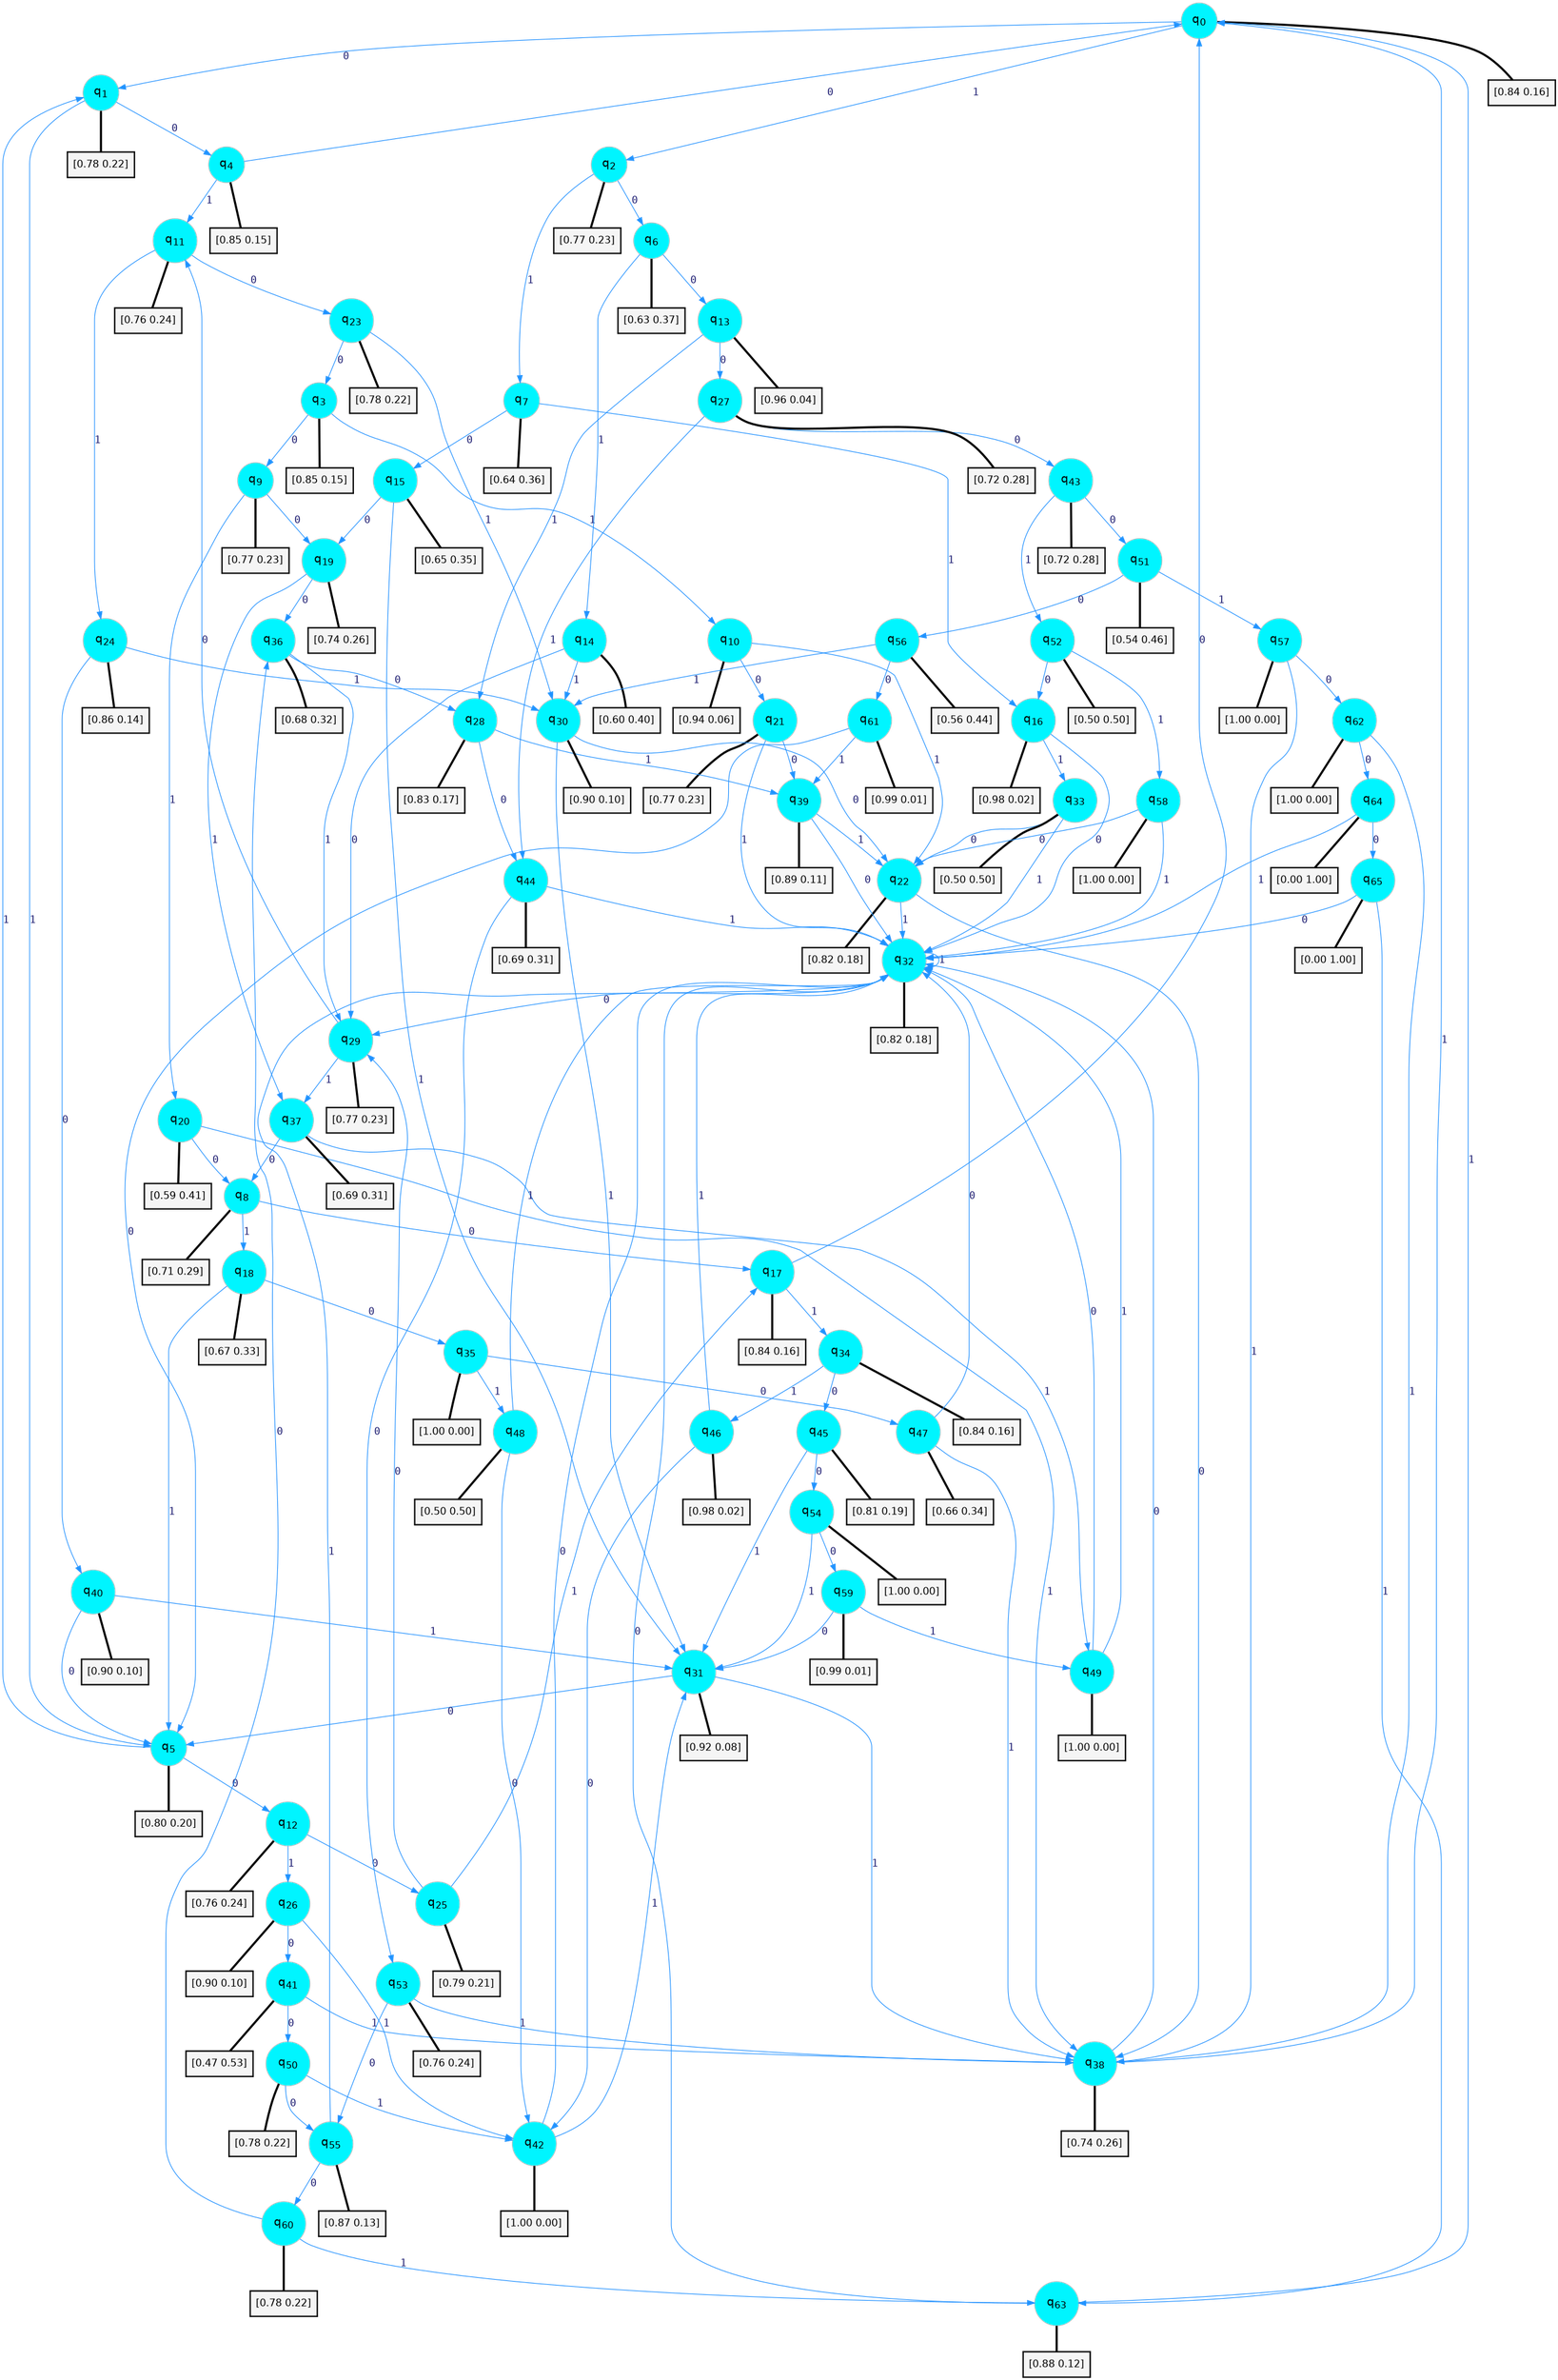 digraph G {
graph [
bgcolor=transparent, dpi=300, rankdir=TD, size="40,25"];
node [
color=gray, fillcolor=turquoise1, fontcolor=black, fontname=Helvetica, fontsize=16, fontweight=bold, shape=circle, style=filled];
edge [
arrowsize=1, color=dodgerblue1, fontcolor=midnightblue, fontname=courier, fontweight=bold, penwidth=1, style=solid, weight=20];
0[label=<q<SUB>0</SUB>>];
1[label=<q<SUB>1</SUB>>];
2[label=<q<SUB>2</SUB>>];
3[label=<q<SUB>3</SUB>>];
4[label=<q<SUB>4</SUB>>];
5[label=<q<SUB>5</SUB>>];
6[label=<q<SUB>6</SUB>>];
7[label=<q<SUB>7</SUB>>];
8[label=<q<SUB>8</SUB>>];
9[label=<q<SUB>9</SUB>>];
10[label=<q<SUB>10</SUB>>];
11[label=<q<SUB>11</SUB>>];
12[label=<q<SUB>12</SUB>>];
13[label=<q<SUB>13</SUB>>];
14[label=<q<SUB>14</SUB>>];
15[label=<q<SUB>15</SUB>>];
16[label=<q<SUB>16</SUB>>];
17[label=<q<SUB>17</SUB>>];
18[label=<q<SUB>18</SUB>>];
19[label=<q<SUB>19</SUB>>];
20[label=<q<SUB>20</SUB>>];
21[label=<q<SUB>21</SUB>>];
22[label=<q<SUB>22</SUB>>];
23[label=<q<SUB>23</SUB>>];
24[label=<q<SUB>24</SUB>>];
25[label=<q<SUB>25</SUB>>];
26[label=<q<SUB>26</SUB>>];
27[label=<q<SUB>27</SUB>>];
28[label=<q<SUB>28</SUB>>];
29[label=<q<SUB>29</SUB>>];
30[label=<q<SUB>30</SUB>>];
31[label=<q<SUB>31</SUB>>];
32[label=<q<SUB>32</SUB>>];
33[label=<q<SUB>33</SUB>>];
34[label=<q<SUB>34</SUB>>];
35[label=<q<SUB>35</SUB>>];
36[label=<q<SUB>36</SUB>>];
37[label=<q<SUB>37</SUB>>];
38[label=<q<SUB>38</SUB>>];
39[label=<q<SUB>39</SUB>>];
40[label=<q<SUB>40</SUB>>];
41[label=<q<SUB>41</SUB>>];
42[label=<q<SUB>42</SUB>>];
43[label=<q<SUB>43</SUB>>];
44[label=<q<SUB>44</SUB>>];
45[label=<q<SUB>45</SUB>>];
46[label=<q<SUB>46</SUB>>];
47[label=<q<SUB>47</SUB>>];
48[label=<q<SUB>48</SUB>>];
49[label=<q<SUB>49</SUB>>];
50[label=<q<SUB>50</SUB>>];
51[label=<q<SUB>51</SUB>>];
52[label=<q<SUB>52</SUB>>];
53[label=<q<SUB>53</SUB>>];
54[label=<q<SUB>54</SUB>>];
55[label=<q<SUB>55</SUB>>];
56[label=<q<SUB>56</SUB>>];
57[label=<q<SUB>57</SUB>>];
58[label=<q<SUB>58</SUB>>];
59[label=<q<SUB>59</SUB>>];
60[label=<q<SUB>60</SUB>>];
61[label=<q<SUB>61</SUB>>];
62[label=<q<SUB>62</SUB>>];
63[label=<q<SUB>63</SUB>>];
64[label=<q<SUB>64</SUB>>];
65[label=<q<SUB>65</SUB>>];
66[label="[0.84 0.16]", shape=box,fontcolor=black, fontname=Helvetica, fontsize=14, penwidth=2, fillcolor=whitesmoke,color=black];
67[label="[0.78 0.22]", shape=box,fontcolor=black, fontname=Helvetica, fontsize=14, penwidth=2, fillcolor=whitesmoke,color=black];
68[label="[0.77 0.23]", shape=box,fontcolor=black, fontname=Helvetica, fontsize=14, penwidth=2, fillcolor=whitesmoke,color=black];
69[label="[0.85 0.15]", shape=box,fontcolor=black, fontname=Helvetica, fontsize=14, penwidth=2, fillcolor=whitesmoke,color=black];
70[label="[0.85 0.15]", shape=box,fontcolor=black, fontname=Helvetica, fontsize=14, penwidth=2, fillcolor=whitesmoke,color=black];
71[label="[0.80 0.20]", shape=box,fontcolor=black, fontname=Helvetica, fontsize=14, penwidth=2, fillcolor=whitesmoke,color=black];
72[label="[0.63 0.37]", shape=box,fontcolor=black, fontname=Helvetica, fontsize=14, penwidth=2, fillcolor=whitesmoke,color=black];
73[label="[0.64 0.36]", shape=box,fontcolor=black, fontname=Helvetica, fontsize=14, penwidth=2, fillcolor=whitesmoke,color=black];
74[label="[0.71 0.29]", shape=box,fontcolor=black, fontname=Helvetica, fontsize=14, penwidth=2, fillcolor=whitesmoke,color=black];
75[label="[0.77 0.23]", shape=box,fontcolor=black, fontname=Helvetica, fontsize=14, penwidth=2, fillcolor=whitesmoke,color=black];
76[label="[0.94 0.06]", shape=box,fontcolor=black, fontname=Helvetica, fontsize=14, penwidth=2, fillcolor=whitesmoke,color=black];
77[label="[0.76 0.24]", shape=box,fontcolor=black, fontname=Helvetica, fontsize=14, penwidth=2, fillcolor=whitesmoke,color=black];
78[label="[0.76 0.24]", shape=box,fontcolor=black, fontname=Helvetica, fontsize=14, penwidth=2, fillcolor=whitesmoke,color=black];
79[label="[0.96 0.04]", shape=box,fontcolor=black, fontname=Helvetica, fontsize=14, penwidth=2, fillcolor=whitesmoke,color=black];
80[label="[0.60 0.40]", shape=box,fontcolor=black, fontname=Helvetica, fontsize=14, penwidth=2, fillcolor=whitesmoke,color=black];
81[label="[0.65 0.35]", shape=box,fontcolor=black, fontname=Helvetica, fontsize=14, penwidth=2, fillcolor=whitesmoke,color=black];
82[label="[0.98 0.02]", shape=box,fontcolor=black, fontname=Helvetica, fontsize=14, penwidth=2, fillcolor=whitesmoke,color=black];
83[label="[0.84 0.16]", shape=box,fontcolor=black, fontname=Helvetica, fontsize=14, penwidth=2, fillcolor=whitesmoke,color=black];
84[label="[0.67 0.33]", shape=box,fontcolor=black, fontname=Helvetica, fontsize=14, penwidth=2, fillcolor=whitesmoke,color=black];
85[label="[0.74 0.26]", shape=box,fontcolor=black, fontname=Helvetica, fontsize=14, penwidth=2, fillcolor=whitesmoke,color=black];
86[label="[0.59 0.41]", shape=box,fontcolor=black, fontname=Helvetica, fontsize=14, penwidth=2, fillcolor=whitesmoke,color=black];
87[label="[0.77 0.23]", shape=box,fontcolor=black, fontname=Helvetica, fontsize=14, penwidth=2, fillcolor=whitesmoke,color=black];
88[label="[0.82 0.18]", shape=box,fontcolor=black, fontname=Helvetica, fontsize=14, penwidth=2, fillcolor=whitesmoke,color=black];
89[label="[0.78 0.22]", shape=box,fontcolor=black, fontname=Helvetica, fontsize=14, penwidth=2, fillcolor=whitesmoke,color=black];
90[label="[0.86 0.14]", shape=box,fontcolor=black, fontname=Helvetica, fontsize=14, penwidth=2, fillcolor=whitesmoke,color=black];
91[label="[0.79 0.21]", shape=box,fontcolor=black, fontname=Helvetica, fontsize=14, penwidth=2, fillcolor=whitesmoke,color=black];
92[label="[0.90 0.10]", shape=box,fontcolor=black, fontname=Helvetica, fontsize=14, penwidth=2, fillcolor=whitesmoke,color=black];
93[label="[0.72 0.28]", shape=box,fontcolor=black, fontname=Helvetica, fontsize=14, penwidth=2, fillcolor=whitesmoke,color=black];
94[label="[0.83 0.17]", shape=box,fontcolor=black, fontname=Helvetica, fontsize=14, penwidth=2, fillcolor=whitesmoke,color=black];
95[label="[0.77 0.23]", shape=box,fontcolor=black, fontname=Helvetica, fontsize=14, penwidth=2, fillcolor=whitesmoke,color=black];
96[label="[0.90 0.10]", shape=box,fontcolor=black, fontname=Helvetica, fontsize=14, penwidth=2, fillcolor=whitesmoke,color=black];
97[label="[0.92 0.08]", shape=box,fontcolor=black, fontname=Helvetica, fontsize=14, penwidth=2, fillcolor=whitesmoke,color=black];
98[label="[0.82 0.18]", shape=box,fontcolor=black, fontname=Helvetica, fontsize=14, penwidth=2, fillcolor=whitesmoke,color=black];
99[label="[0.50 0.50]", shape=box,fontcolor=black, fontname=Helvetica, fontsize=14, penwidth=2, fillcolor=whitesmoke,color=black];
100[label="[0.84 0.16]", shape=box,fontcolor=black, fontname=Helvetica, fontsize=14, penwidth=2, fillcolor=whitesmoke,color=black];
101[label="[1.00 0.00]", shape=box,fontcolor=black, fontname=Helvetica, fontsize=14, penwidth=2, fillcolor=whitesmoke,color=black];
102[label="[0.68 0.32]", shape=box,fontcolor=black, fontname=Helvetica, fontsize=14, penwidth=2, fillcolor=whitesmoke,color=black];
103[label="[0.69 0.31]", shape=box,fontcolor=black, fontname=Helvetica, fontsize=14, penwidth=2, fillcolor=whitesmoke,color=black];
104[label="[0.74 0.26]", shape=box,fontcolor=black, fontname=Helvetica, fontsize=14, penwidth=2, fillcolor=whitesmoke,color=black];
105[label="[0.89 0.11]", shape=box,fontcolor=black, fontname=Helvetica, fontsize=14, penwidth=2, fillcolor=whitesmoke,color=black];
106[label="[0.90 0.10]", shape=box,fontcolor=black, fontname=Helvetica, fontsize=14, penwidth=2, fillcolor=whitesmoke,color=black];
107[label="[0.47 0.53]", shape=box,fontcolor=black, fontname=Helvetica, fontsize=14, penwidth=2, fillcolor=whitesmoke,color=black];
108[label="[1.00 0.00]", shape=box,fontcolor=black, fontname=Helvetica, fontsize=14, penwidth=2, fillcolor=whitesmoke,color=black];
109[label="[0.72 0.28]", shape=box,fontcolor=black, fontname=Helvetica, fontsize=14, penwidth=2, fillcolor=whitesmoke,color=black];
110[label="[0.69 0.31]", shape=box,fontcolor=black, fontname=Helvetica, fontsize=14, penwidth=2, fillcolor=whitesmoke,color=black];
111[label="[0.81 0.19]", shape=box,fontcolor=black, fontname=Helvetica, fontsize=14, penwidth=2, fillcolor=whitesmoke,color=black];
112[label="[0.98 0.02]", shape=box,fontcolor=black, fontname=Helvetica, fontsize=14, penwidth=2, fillcolor=whitesmoke,color=black];
113[label="[0.66 0.34]", shape=box,fontcolor=black, fontname=Helvetica, fontsize=14, penwidth=2, fillcolor=whitesmoke,color=black];
114[label="[0.50 0.50]", shape=box,fontcolor=black, fontname=Helvetica, fontsize=14, penwidth=2, fillcolor=whitesmoke,color=black];
115[label="[1.00 0.00]", shape=box,fontcolor=black, fontname=Helvetica, fontsize=14, penwidth=2, fillcolor=whitesmoke,color=black];
116[label="[0.78 0.22]", shape=box,fontcolor=black, fontname=Helvetica, fontsize=14, penwidth=2, fillcolor=whitesmoke,color=black];
117[label="[0.54 0.46]", shape=box,fontcolor=black, fontname=Helvetica, fontsize=14, penwidth=2, fillcolor=whitesmoke,color=black];
118[label="[0.50 0.50]", shape=box,fontcolor=black, fontname=Helvetica, fontsize=14, penwidth=2, fillcolor=whitesmoke,color=black];
119[label="[0.76 0.24]", shape=box,fontcolor=black, fontname=Helvetica, fontsize=14, penwidth=2, fillcolor=whitesmoke,color=black];
120[label="[1.00 0.00]", shape=box,fontcolor=black, fontname=Helvetica, fontsize=14, penwidth=2, fillcolor=whitesmoke,color=black];
121[label="[0.87 0.13]", shape=box,fontcolor=black, fontname=Helvetica, fontsize=14, penwidth=2, fillcolor=whitesmoke,color=black];
122[label="[0.56 0.44]", shape=box,fontcolor=black, fontname=Helvetica, fontsize=14, penwidth=2, fillcolor=whitesmoke,color=black];
123[label="[1.00 0.00]", shape=box,fontcolor=black, fontname=Helvetica, fontsize=14, penwidth=2, fillcolor=whitesmoke,color=black];
124[label="[1.00 0.00]", shape=box,fontcolor=black, fontname=Helvetica, fontsize=14, penwidth=2, fillcolor=whitesmoke,color=black];
125[label="[0.99 0.01]", shape=box,fontcolor=black, fontname=Helvetica, fontsize=14, penwidth=2, fillcolor=whitesmoke,color=black];
126[label="[0.78 0.22]", shape=box,fontcolor=black, fontname=Helvetica, fontsize=14, penwidth=2, fillcolor=whitesmoke,color=black];
127[label="[0.99 0.01]", shape=box,fontcolor=black, fontname=Helvetica, fontsize=14, penwidth=2, fillcolor=whitesmoke,color=black];
128[label="[1.00 0.00]", shape=box,fontcolor=black, fontname=Helvetica, fontsize=14, penwidth=2, fillcolor=whitesmoke,color=black];
129[label="[0.88 0.12]", shape=box,fontcolor=black, fontname=Helvetica, fontsize=14, penwidth=2, fillcolor=whitesmoke,color=black];
130[label="[0.00 1.00]", shape=box,fontcolor=black, fontname=Helvetica, fontsize=14, penwidth=2, fillcolor=whitesmoke,color=black];
131[label="[0.00 1.00]", shape=box,fontcolor=black, fontname=Helvetica, fontsize=14, penwidth=2, fillcolor=whitesmoke,color=black];
0->1 [label=0];
0->2 [label=1];
0->66 [arrowhead=none, penwidth=3,color=black];
1->4 [label=0];
1->5 [label=1];
1->67 [arrowhead=none, penwidth=3,color=black];
2->6 [label=0];
2->7 [label=1];
2->68 [arrowhead=none, penwidth=3,color=black];
3->9 [label=0];
3->10 [label=1];
3->69 [arrowhead=none, penwidth=3,color=black];
4->0 [label=0];
4->11 [label=1];
4->70 [arrowhead=none, penwidth=3,color=black];
5->12 [label=0];
5->1 [label=1];
5->71 [arrowhead=none, penwidth=3,color=black];
6->13 [label=0];
6->14 [label=1];
6->72 [arrowhead=none, penwidth=3,color=black];
7->15 [label=0];
7->16 [label=1];
7->73 [arrowhead=none, penwidth=3,color=black];
8->17 [label=0];
8->18 [label=1];
8->74 [arrowhead=none, penwidth=3,color=black];
9->19 [label=0];
9->20 [label=1];
9->75 [arrowhead=none, penwidth=3,color=black];
10->21 [label=0];
10->22 [label=1];
10->76 [arrowhead=none, penwidth=3,color=black];
11->23 [label=0];
11->24 [label=1];
11->77 [arrowhead=none, penwidth=3,color=black];
12->25 [label=0];
12->26 [label=1];
12->78 [arrowhead=none, penwidth=3,color=black];
13->27 [label=0];
13->28 [label=1];
13->79 [arrowhead=none, penwidth=3,color=black];
14->29 [label=0];
14->30 [label=1];
14->80 [arrowhead=none, penwidth=3,color=black];
15->19 [label=0];
15->31 [label=1];
15->81 [arrowhead=none, penwidth=3,color=black];
16->32 [label=0];
16->33 [label=1];
16->82 [arrowhead=none, penwidth=3,color=black];
17->0 [label=0];
17->34 [label=1];
17->83 [arrowhead=none, penwidth=3,color=black];
18->35 [label=0];
18->5 [label=1];
18->84 [arrowhead=none, penwidth=3,color=black];
19->36 [label=0];
19->37 [label=1];
19->85 [arrowhead=none, penwidth=3,color=black];
20->8 [label=0];
20->38 [label=1];
20->86 [arrowhead=none, penwidth=3,color=black];
21->39 [label=0];
21->32 [label=1];
21->87 [arrowhead=none, penwidth=3,color=black];
22->38 [label=0];
22->32 [label=1];
22->88 [arrowhead=none, penwidth=3,color=black];
23->3 [label=0];
23->30 [label=1];
23->89 [arrowhead=none, penwidth=3,color=black];
24->40 [label=0];
24->30 [label=1];
24->90 [arrowhead=none, penwidth=3,color=black];
25->29 [label=0];
25->17 [label=1];
25->91 [arrowhead=none, penwidth=3,color=black];
26->41 [label=0];
26->42 [label=1];
26->92 [arrowhead=none, penwidth=3,color=black];
27->43 [label=0];
27->44 [label=1];
27->93 [arrowhead=none, penwidth=3,color=black];
28->44 [label=0];
28->39 [label=1];
28->94 [arrowhead=none, penwidth=3,color=black];
29->11 [label=0];
29->37 [label=1];
29->95 [arrowhead=none, penwidth=3,color=black];
30->22 [label=0];
30->31 [label=1];
30->96 [arrowhead=none, penwidth=3,color=black];
31->5 [label=0];
31->38 [label=1];
31->97 [arrowhead=none, penwidth=3,color=black];
32->29 [label=0];
32->32 [label=1];
32->98 [arrowhead=none, penwidth=3,color=black];
33->22 [label=0];
33->32 [label=1];
33->99 [arrowhead=none, penwidth=3,color=black];
34->45 [label=0];
34->46 [label=1];
34->100 [arrowhead=none, penwidth=3,color=black];
35->47 [label=0];
35->48 [label=1];
35->101 [arrowhead=none, penwidth=3,color=black];
36->28 [label=0];
36->29 [label=1];
36->102 [arrowhead=none, penwidth=3,color=black];
37->8 [label=0];
37->49 [label=1];
37->103 [arrowhead=none, penwidth=3,color=black];
38->32 [label=0];
38->0 [label=1];
38->104 [arrowhead=none, penwidth=3,color=black];
39->32 [label=0];
39->22 [label=1];
39->105 [arrowhead=none, penwidth=3,color=black];
40->5 [label=0];
40->31 [label=1];
40->106 [arrowhead=none, penwidth=3,color=black];
41->50 [label=0];
41->38 [label=1];
41->107 [arrowhead=none, penwidth=3,color=black];
42->32 [label=0];
42->31 [label=1];
42->108 [arrowhead=none, penwidth=3,color=black];
43->51 [label=0];
43->52 [label=1];
43->109 [arrowhead=none, penwidth=3,color=black];
44->53 [label=0];
44->32 [label=1];
44->110 [arrowhead=none, penwidth=3,color=black];
45->54 [label=0];
45->31 [label=1];
45->111 [arrowhead=none, penwidth=3,color=black];
46->42 [label=0];
46->32 [label=1];
46->112 [arrowhead=none, penwidth=3,color=black];
47->32 [label=0];
47->38 [label=1];
47->113 [arrowhead=none, penwidth=3,color=black];
48->42 [label=0];
48->32 [label=1];
48->114 [arrowhead=none, penwidth=3,color=black];
49->32 [label=0];
49->32 [label=1];
49->115 [arrowhead=none, penwidth=3,color=black];
50->55 [label=0];
50->42 [label=1];
50->116 [arrowhead=none, penwidth=3,color=black];
51->56 [label=0];
51->57 [label=1];
51->117 [arrowhead=none, penwidth=3,color=black];
52->16 [label=0];
52->58 [label=1];
52->118 [arrowhead=none, penwidth=3,color=black];
53->55 [label=0];
53->38 [label=1];
53->119 [arrowhead=none, penwidth=3,color=black];
54->59 [label=0];
54->31 [label=1];
54->120 [arrowhead=none, penwidth=3,color=black];
55->60 [label=0];
55->32 [label=1];
55->121 [arrowhead=none, penwidth=3,color=black];
56->61 [label=0];
56->30 [label=1];
56->122 [arrowhead=none, penwidth=3,color=black];
57->62 [label=0];
57->38 [label=1];
57->123 [arrowhead=none, penwidth=3,color=black];
58->22 [label=0];
58->32 [label=1];
58->124 [arrowhead=none, penwidth=3,color=black];
59->31 [label=0];
59->49 [label=1];
59->125 [arrowhead=none, penwidth=3,color=black];
60->36 [label=0];
60->63 [label=1];
60->126 [arrowhead=none, penwidth=3,color=black];
61->5 [label=0];
61->39 [label=1];
61->127 [arrowhead=none, penwidth=3,color=black];
62->64 [label=0];
62->38 [label=1];
62->128 [arrowhead=none, penwidth=3,color=black];
63->32 [label=0];
63->0 [label=1];
63->129 [arrowhead=none, penwidth=3,color=black];
64->65 [label=0];
64->32 [label=1];
64->130 [arrowhead=none, penwidth=3,color=black];
65->32 [label=0];
65->63 [label=1];
65->131 [arrowhead=none, penwidth=3,color=black];
}
